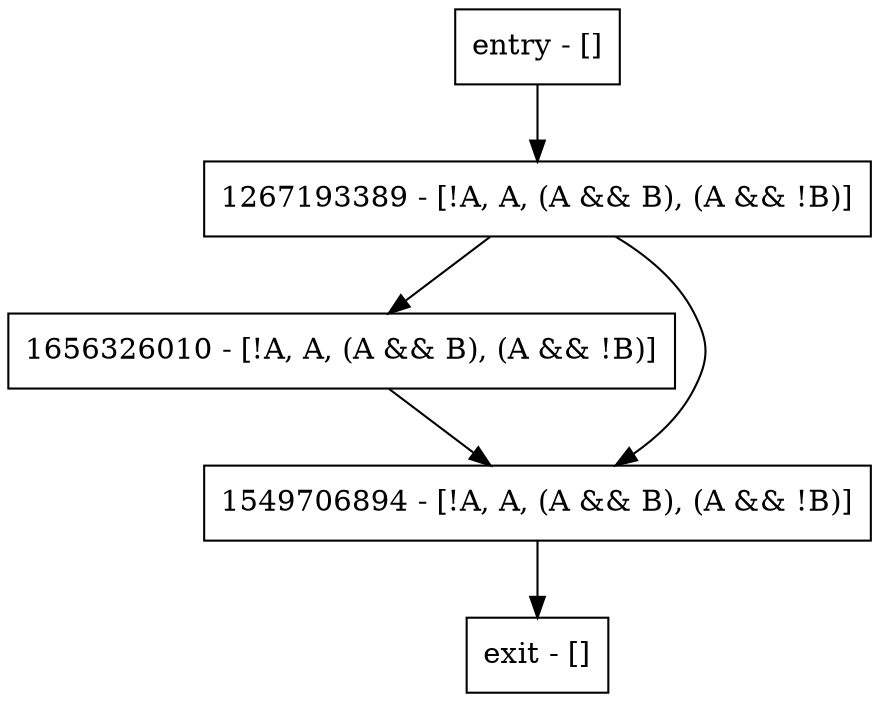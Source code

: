 digraph foo {
node [shape=record];
1267193389 [label="1267193389 - [!A, A, (A && B), (A && !B)]"];
entry [label="entry - []"];
exit [label="exit - []"];
1656326010 [label="1656326010 - [!A, A, (A && B), (A && !B)]"];
1549706894 [label="1549706894 - [!A, A, (A && B), (A && !B)]"];
entry;
exit;
1267193389 -> 1656326010;
1267193389 -> 1549706894;
entry -> 1267193389;
1656326010 -> 1549706894;
1549706894 -> exit;
}

